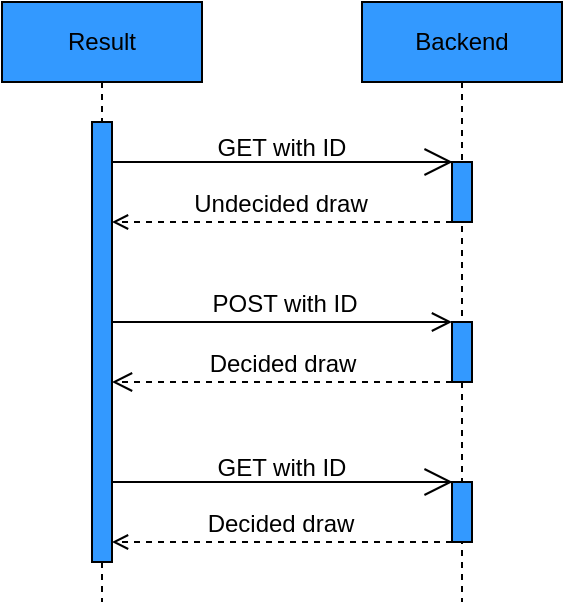 <mxfile version="24.2.2" type="device">
  <diagram name="Page-1" id="2YBvvXClWsGukQMizWep">
    <mxGraphModel dx="450" dy="248" grid="1" gridSize="10" guides="1" tooltips="1" connect="1" arrows="1" fold="1" page="1" pageScale="1" pageWidth="850" pageHeight="1100" math="0" shadow="0">
      <root>
        <mxCell id="0" />
        <mxCell id="1" parent="0" />
        <mxCell id="aM9ryv3xv72pqoxQDRHE-1" value="Result" style="shape=umlLifeline;perimeter=lifelinePerimeter;whiteSpace=wrap;html=1;container=0;dropTarget=0;collapsible=0;recursiveResize=0;outlineConnect=0;portConstraint=eastwest;newEdgeStyle={&quot;edgeStyle&quot;:&quot;elbowEdgeStyle&quot;,&quot;elbow&quot;:&quot;vertical&quot;,&quot;curved&quot;:0,&quot;rounded&quot;:0};fontSize=12;fillColor=#3399FF;" parent="1" vertex="1">
          <mxGeometry x="40" y="40" width="100" height="300" as="geometry" />
        </mxCell>
        <mxCell id="aM9ryv3xv72pqoxQDRHE-2" value="" style="html=1;points=[];perimeter=orthogonalPerimeter;outlineConnect=0;targetShapes=umlLifeline;portConstraint=eastwest;newEdgeStyle={&quot;edgeStyle&quot;:&quot;elbowEdgeStyle&quot;,&quot;elbow&quot;:&quot;vertical&quot;,&quot;curved&quot;:0,&quot;rounded&quot;:0};fontSize=12;fillColor=#3399FF;" parent="aM9ryv3xv72pqoxQDRHE-1" vertex="1">
          <mxGeometry x="45" y="60" width="10" height="220" as="geometry" />
        </mxCell>
        <mxCell id="aM9ryv3xv72pqoxQDRHE-5" value="Backend" style="shape=umlLifeline;perimeter=lifelinePerimeter;whiteSpace=wrap;html=1;container=0;dropTarget=0;collapsible=0;recursiveResize=0;outlineConnect=0;portConstraint=eastwest;newEdgeStyle={&quot;edgeStyle&quot;:&quot;elbowEdgeStyle&quot;,&quot;elbow&quot;:&quot;vertical&quot;,&quot;curved&quot;:0,&quot;rounded&quot;:0};fontSize=12;strokeColor=#000000;fillColor=#3399FF;" parent="1" vertex="1">
          <mxGeometry x="220" y="40" width="100" height="300" as="geometry" />
        </mxCell>
        <mxCell id="aM9ryv3xv72pqoxQDRHE-6" value="" style="html=1;points=[];perimeter=orthogonalPerimeter;outlineConnect=0;targetShapes=umlLifeline;portConstraint=eastwest;newEdgeStyle={&quot;edgeStyle&quot;:&quot;elbowEdgeStyle&quot;,&quot;elbow&quot;:&quot;vertical&quot;,&quot;curved&quot;:0,&quot;rounded&quot;:0};fontSize=12;fillColor=#3399FF;" parent="aM9ryv3xv72pqoxQDRHE-5" vertex="1">
          <mxGeometry x="45" y="80" width="10" height="30" as="geometry" />
        </mxCell>
        <mxCell id="gINQIPHWkr995jf7Ycoa-1" value="" style="html=1;points=[];perimeter=orthogonalPerimeter;outlineConnect=0;targetShapes=umlLifeline;portConstraint=eastwest;newEdgeStyle={&quot;edgeStyle&quot;:&quot;elbowEdgeStyle&quot;,&quot;elbow&quot;:&quot;vertical&quot;,&quot;curved&quot;:0,&quot;rounded&quot;:0};fontSize=12;fillColor=#3399FF;" vertex="1" parent="aM9ryv3xv72pqoxQDRHE-5">
          <mxGeometry x="45" y="160" width="10" height="30" as="geometry" />
        </mxCell>
        <mxCell id="gINQIPHWkr995jf7Ycoa-6" value="" style="html=1;points=[];perimeter=orthogonalPerimeter;outlineConnect=0;targetShapes=umlLifeline;portConstraint=eastwest;newEdgeStyle={&quot;edgeStyle&quot;:&quot;elbowEdgeStyle&quot;,&quot;elbow&quot;:&quot;vertical&quot;,&quot;curved&quot;:0,&quot;rounded&quot;:0};fontSize=12;fillColor=#3399FF;" vertex="1" parent="aM9ryv3xv72pqoxQDRHE-5">
          <mxGeometry x="45" y="240" width="10" height="30" as="geometry" />
        </mxCell>
        <mxCell id="gINQIPHWkr995jf7Ycoa-7" value="Decided draw" style="verticalAlign=bottom;endArrow=open;edgeStyle=elbowEdgeStyle;elbow=vertical;curved=0;rounded=0;dashed=1;endFill=0;fontSize=12;" edge="1" parent="aM9ryv3xv72pqoxQDRHE-5" source="gINQIPHWkr995jf7Ycoa-6">
          <mxGeometry x="0.006" relative="1" as="geometry">
            <mxPoint x="-45" y="270" as="sourcePoint" />
            <Array as="points">
              <mxPoint x="-30" y="270" />
            </Array>
            <mxPoint x="-125" y="270" as="targetPoint" />
            <mxPoint as="offset" />
          </mxGeometry>
        </mxCell>
        <mxCell id="gINQIPHWkr995jf7Ycoa-8" value="GET with ID" style="endArrow=open;endFill=1;endSize=12;rounded=0;entryX=0.033;entryY=0.075;entryDx=0;entryDy=0;entryPerimeter=0;verticalAlign=bottom;labelBackgroundColor=none;fontSize=12;spacing=0;" edge="1" parent="aM9ryv3xv72pqoxQDRHE-5">
          <mxGeometry width="160" relative="1" as="geometry">
            <mxPoint x="-125" y="240" as="sourcePoint" />
            <mxPoint x="45.33" y="240" as="targetPoint" />
          </mxGeometry>
        </mxCell>
        <mxCell id="aM9ryv3xv72pqoxQDRHE-8" value="Decided draw" style="html=1;verticalAlign=bottom;endArrow=open;dashed=1;endSize=8;edgeStyle=elbowEdgeStyle;elbow=vertical;curved=0;rounded=0;fontSize=12;" parent="1" edge="1">
          <mxGeometry relative="1" as="geometry">
            <mxPoint x="95" y="230" as="targetPoint" />
            <Array as="points">
              <mxPoint x="190" y="230" />
            </Array>
            <mxPoint x="265" y="230" as="sourcePoint" />
          </mxGeometry>
        </mxCell>
        <mxCell id="aM9ryv3xv72pqoxQDRHE-9" value="Undecided draw" style="verticalAlign=bottom;endArrow=open;edgeStyle=elbowEdgeStyle;elbow=vertical;curved=0;rounded=0;dashed=1;endFill=0;fontSize=12;" parent="1" edge="1">
          <mxGeometry x="0.006" relative="1" as="geometry">
            <mxPoint x="265" y="150" as="sourcePoint" />
            <Array as="points">
              <mxPoint x="190" y="150" />
            </Array>
            <mxPoint x="95" y="150" as="targetPoint" />
            <mxPoint as="offset" />
          </mxGeometry>
        </mxCell>
        <mxCell id="aM9ryv3xv72pqoxQDRHE-10" value="POST with ID" style="html=1;verticalAlign=bottom;endArrow=open;endSize=8;edgeStyle=elbowEdgeStyle;elbow=vertical;curved=0;rounded=0;fontSize=12;" parent="1" edge="1">
          <mxGeometry x="0.006" relative="1" as="geometry">
            <mxPoint x="265" y="200" as="targetPoint" />
            <Array as="points">
              <mxPoint x="180" y="200" />
            </Array>
            <mxPoint x="95" y="200" as="sourcePoint" />
            <mxPoint as="offset" />
          </mxGeometry>
        </mxCell>
        <mxCell id="muGS4LTt7P3geRZ5eLc7-1" value="GET with ID" style="endArrow=open;endFill=1;endSize=12;rounded=0;entryX=0.033;entryY=0.075;entryDx=0;entryDy=0;entryPerimeter=0;verticalAlign=bottom;labelBackgroundColor=none;fontSize=12;spacing=0;" parent="1" edge="1">
          <mxGeometry width="160" relative="1" as="geometry">
            <mxPoint x="95" y="120" as="sourcePoint" />
            <mxPoint x="265.33" y="120" as="targetPoint" />
          </mxGeometry>
        </mxCell>
      </root>
    </mxGraphModel>
  </diagram>
</mxfile>
